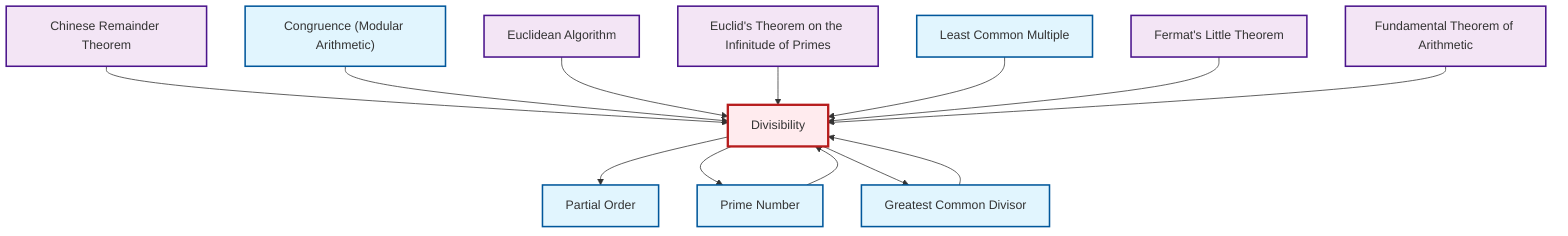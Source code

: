 graph TD
    classDef definition fill:#e1f5fe,stroke:#01579b,stroke-width:2px
    classDef theorem fill:#f3e5f5,stroke:#4a148c,stroke-width:2px
    classDef axiom fill:#fff3e0,stroke:#e65100,stroke-width:2px
    classDef example fill:#e8f5e9,stroke:#1b5e20,stroke-width:2px
    classDef current fill:#ffebee,stroke:#b71c1c,stroke-width:3px
    def-divisibility["Divisibility"]:::definition
    def-gcd["Greatest Common Divisor"]:::definition
    thm-chinese-remainder["Chinese Remainder Theorem"]:::theorem
    thm-euclidean-algorithm["Euclidean Algorithm"]:::theorem
    def-congruence["Congruence (Modular Arithmetic)"]:::definition
    def-prime["Prime Number"]:::definition
    def-lcm["Least Common Multiple"]:::definition
    thm-fermat-little["Fermat's Little Theorem"]:::theorem
    thm-fundamental-arithmetic["Fundamental Theorem of Arithmetic"]:::theorem
    def-partial-order["Partial Order"]:::definition
    thm-euclid-infinitude-primes["Euclid's Theorem on the Infinitude of Primes"]:::theorem
    thm-chinese-remainder --> def-divisibility
    def-divisibility --> def-partial-order
    def-congruence --> def-divisibility
    thm-euclidean-algorithm --> def-divisibility
    def-gcd --> def-divisibility
    def-prime --> def-divisibility
    def-divisibility --> def-prime
    def-divisibility --> def-gcd
    thm-euclid-infinitude-primes --> def-divisibility
    def-lcm --> def-divisibility
    thm-fermat-little --> def-divisibility
    thm-fundamental-arithmetic --> def-divisibility
    class def-divisibility current
